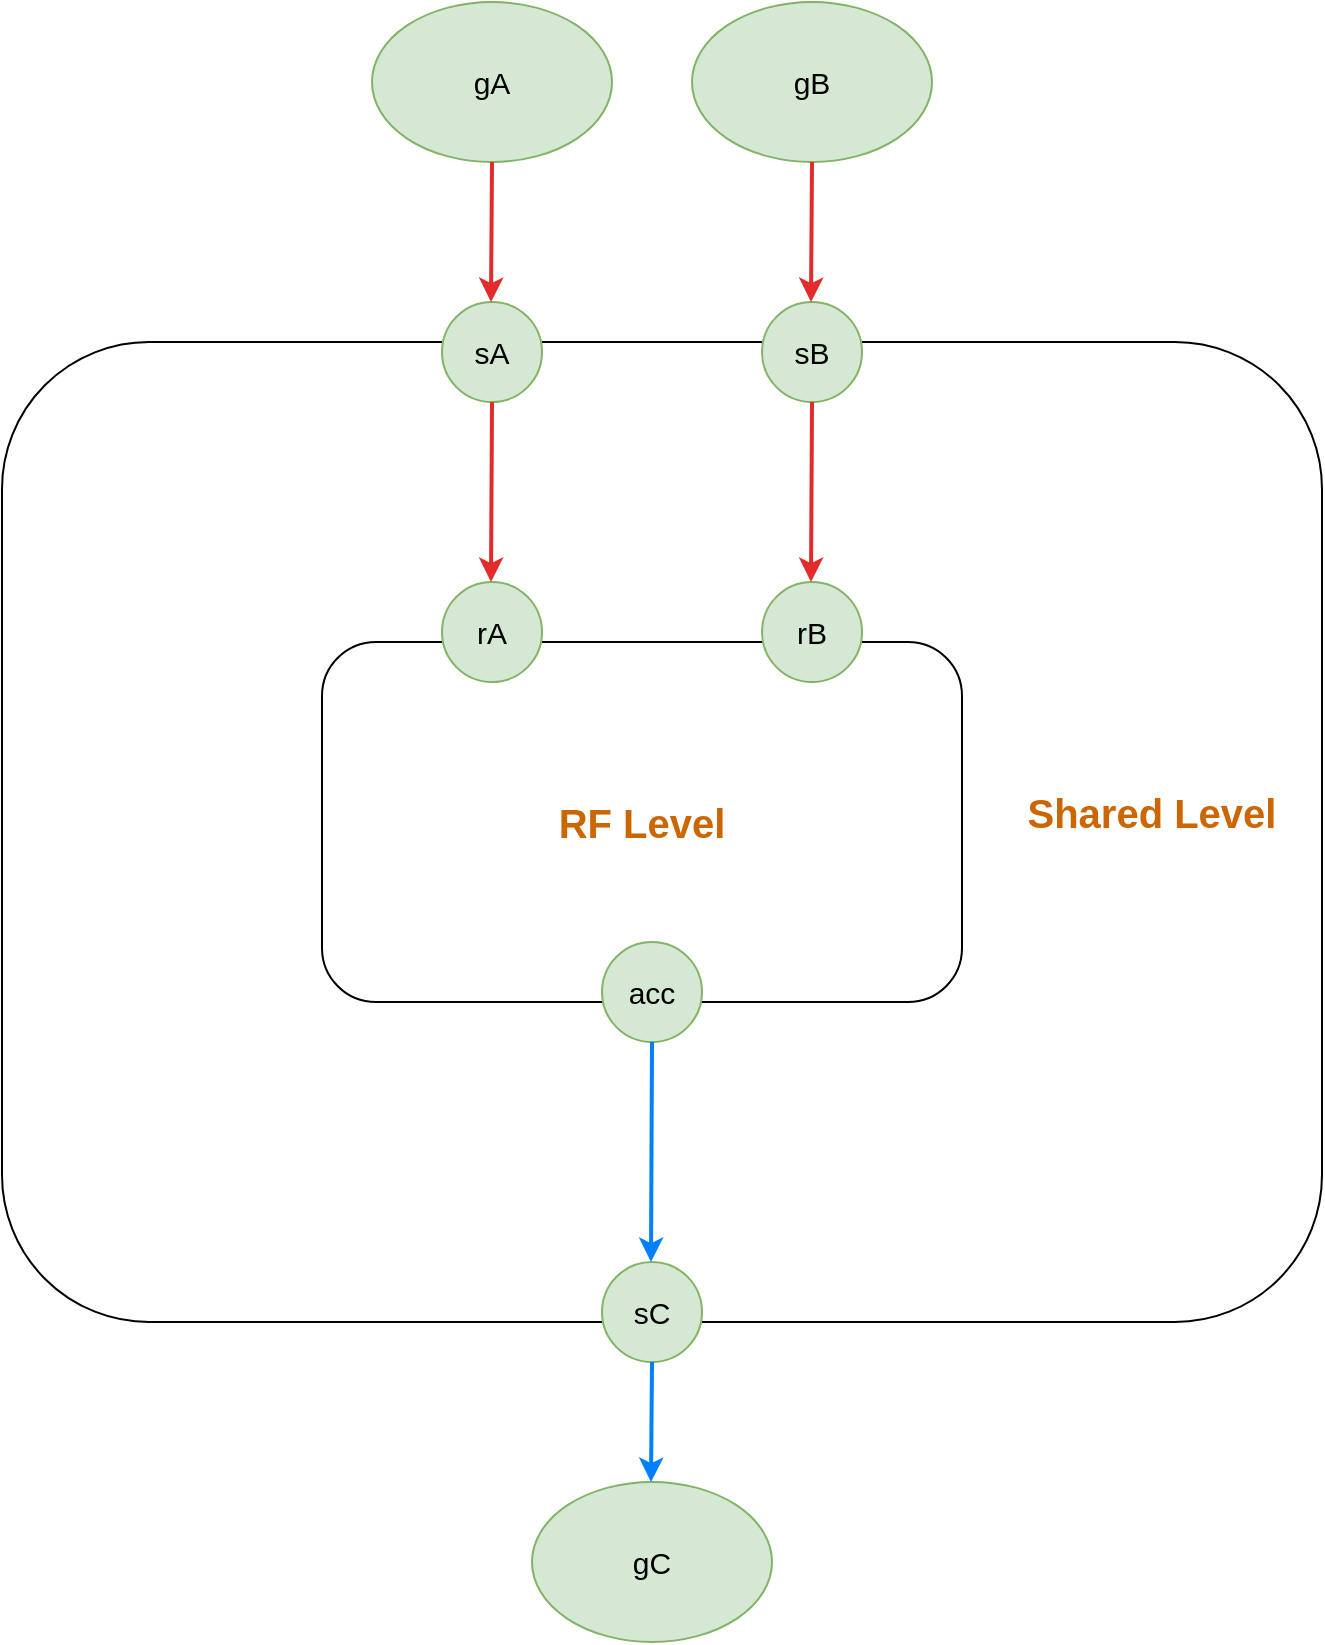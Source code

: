 <mxfile version="23.0.2" type="device">
  <diagram name="第 1 页" id="v4g-L3-ZHjjAc5xld4gs">
    <mxGraphModel dx="2074" dy="1267" grid="1" gridSize="10" guides="1" tooltips="1" connect="1" arrows="1" fold="1" page="1" pageScale="1" pageWidth="827" pageHeight="1169" math="0" shadow="0">
      <root>
        <mxCell id="0" />
        <mxCell id="1" parent="0" />
        <mxCell id="qrEGvLMcKR_sBZyC1PwX-1" value="" style="rounded=1;whiteSpace=wrap;html=1;" vertex="1" parent="1">
          <mxGeometry x="50" y="370" width="660" height="490" as="geometry" />
        </mxCell>
        <mxCell id="qrEGvLMcKR_sBZyC1PwX-2" value="" style="rounded=1;whiteSpace=wrap;html=1;" vertex="1" parent="1">
          <mxGeometry x="210" y="520" width="320" height="180" as="geometry" />
        </mxCell>
        <mxCell id="qrEGvLMcKR_sBZyC1PwX-3" value="&lt;font style=&quot;font-size: 15px;&quot;&gt;rA&lt;/font&gt;" style="shape=ellipse;html=1;dashed=0;whiteSpace=wrap;aspect=fixed;perimeter=ellipsePerimeter;fillColor=#d5e8d4;strokeColor=#82b366;" vertex="1" parent="1">
          <mxGeometry x="270" y="490" width="50" height="50" as="geometry" />
        </mxCell>
        <mxCell id="qrEGvLMcKR_sBZyC1PwX-4" value="&lt;font style=&quot;font-size: 15px;&quot;&gt;rB&lt;/font&gt;" style="shape=ellipse;html=1;dashed=0;whiteSpace=wrap;aspect=fixed;perimeter=ellipsePerimeter;fillColor=#d5e8d4;strokeColor=#82b366;" vertex="1" parent="1">
          <mxGeometry x="430" y="490" width="50" height="50" as="geometry" />
        </mxCell>
        <mxCell id="qrEGvLMcKR_sBZyC1PwX-5" value="&lt;font style=&quot;font-size: 15px;&quot;&gt;acc&lt;/font&gt;" style="shape=ellipse;html=1;dashed=0;whiteSpace=wrap;aspect=fixed;perimeter=ellipsePerimeter;fillColor=#d5e8d4;strokeColor=#82b366;" vertex="1" parent="1">
          <mxGeometry x="350" y="670" width="50" height="50" as="geometry" />
        </mxCell>
        <mxCell id="qrEGvLMcKR_sBZyC1PwX-6" value="&lt;font style=&quot;font-size: 15px;&quot;&gt;sA&lt;/font&gt;" style="shape=ellipse;html=1;dashed=0;whiteSpace=wrap;aspect=fixed;perimeter=ellipsePerimeter;fillColor=#d5e8d4;strokeColor=#82b366;" vertex="1" parent="1">
          <mxGeometry x="270" y="350" width="50" height="50" as="geometry" />
        </mxCell>
        <mxCell id="qrEGvLMcKR_sBZyC1PwX-7" value="&lt;font style=&quot;font-size: 15px;&quot;&gt;sB&lt;/font&gt;" style="shape=ellipse;html=1;dashed=0;whiteSpace=wrap;aspect=fixed;perimeter=ellipsePerimeter;fillColor=#d5e8d4;strokeColor=#82b366;" vertex="1" parent="1">
          <mxGeometry x="430" y="350" width="50" height="50" as="geometry" />
        </mxCell>
        <mxCell id="qrEGvLMcKR_sBZyC1PwX-9" value="&lt;span style=&quot;font-size: 15px;&quot;&gt;sC&lt;/span&gt;" style="shape=ellipse;html=1;dashed=0;whiteSpace=wrap;aspect=fixed;perimeter=ellipsePerimeter;fillColor=#d5e8d4;strokeColor=#82b366;" vertex="1" parent="1">
          <mxGeometry x="350" y="830" width="50" height="50" as="geometry" />
        </mxCell>
        <mxCell id="qrEGvLMcKR_sBZyC1PwX-10" value="" style="endArrow=classic;html=1;rounded=0;exitX=0.5;exitY=1;exitDx=0;exitDy=0;entryX=0.5;entryY=0;entryDx=0;entryDy=0;strokeColor=#E22C2C;strokeWidth=2;" edge="1" parent="1" source="qrEGvLMcKR_sBZyC1PwX-6">
          <mxGeometry width="50" height="50" relative="1" as="geometry">
            <mxPoint x="294.5" y="420" as="sourcePoint" />
            <mxPoint x="294.5" y="490" as="targetPoint" />
          </mxGeometry>
        </mxCell>
        <mxCell id="qrEGvLMcKR_sBZyC1PwX-11" value="" style="endArrow=classic;html=1;rounded=0;entryX=0.5;entryY=0;entryDx=0;entryDy=0;strokeColor=#E22C2C;strokeWidth=2;exitX=0.5;exitY=1;exitDx=0;exitDy=0;" edge="1" parent="1" source="qrEGvLMcKR_sBZyC1PwX-7">
          <mxGeometry width="50" height="50" relative="1" as="geometry">
            <mxPoint x="454.5" y="420" as="sourcePoint" />
            <mxPoint x="454.5" y="490" as="targetPoint" />
          </mxGeometry>
        </mxCell>
        <mxCell id="qrEGvLMcKR_sBZyC1PwX-13" value="" style="endArrow=classic;html=1;rounded=0;exitX=0.5;exitY=1;exitDx=0;exitDy=0;entryX=0.5;entryY=0;entryDx=0;entryDy=0;strokeColor=#007FFF;strokeWidth=2;" edge="1" parent="1" source="qrEGvLMcKR_sBZyC1PwX-5">
          <mxGeometry width="50" height="50" relative="1" as="geometry">
            <mxPoint x="374.5" y="760" as="sourcePoint" />
            <mxPoint x="374.5" y="830" as="targetPoint" />
          </mxGeometry>
        </mxCell>
        <mxCell id="qrEGvLMcKR_sBZyC1PwX-14" value="&lt;font style=&quot;font-size: 15px;&quot;&gt;gA&lt;/font&gt;" style="ellipse;whiteSpace=wrap;html=1;fillColor=#d5e8d4;strokeColor=#82b366;" vertex="1" parent="1">
          <mxGeometry x="235" y="200" width="120" height="80" as="geometry" />
        </mxCell>
        <mxCell id="qrEGvLMcKR_sBZyC1PwX-15" value="" style="endArrow=classic;html=1;rounded=0;entryX=0.5;entryY=0;entryDx=0;entryDy=0;strokeColor=#E22C2C;strokeWidth=2;" edge="1" parent="1">
          <mxGeometry width="50" height="50" relative="1" as="geometry">
            <mxPoint x="295" y="280" as="sourcePoint" />
            <mxPoint x="294.5" y="350" as="targetPoint" />
          </mxGeometry>
        </mxCell>
        <mxCell id="qrEGvLMcKR_sBZyC1PwX-16" value="&lt;font style=&quot;font-size: 15px;&quot;&gt;gB&lt;/font&gt;" style="ellipse;whiteSpace=wrap;html=1;fillColor=#d5e8d4;strokeColor=#82b366;" vertex="1" parent="1">
          <mxGeometry x="395" y="200" width="120" height="80" as="geometry" />
        </mxCell>
        <mxCell id="qrEGvLMcKR_sBZyC1PwX-17" value="" style="endArrow=classic;html=1;rounded=0;entryX=0.5;entryY=0;entryDx=0;entryDy=0;strokeColor=#E22C2C;strokeWidth=2;" edge="1" parent="1">
          <mxGeometry width="50" height="50" relative="1" as="geometry">
            <mxPoint x="455" y="280" as="sourcePoint" />
            <mxPoint x="454.5" y="350" as="targetPoint" />
          </mxGeometry>
        </mxCell>
        <mxCell id="qrEGvLMcKR_sBZyC1PwX-19" value="&lt;font style=&quot;font-size: 15px;&quot;&gt;gC&lt;/font&gt;" style="ellipse;whiteSpace=wrap;html=1;fillColor=#d5e8d4;strokeColor=#82b366;" vertex="1" parent="1">
          <mxGeometry x="315" y="940" width="120" height="80" as="geometry" />
        </mxCell>
        <mxCell id="qrEGvLMcKR_sBZyC1PwX-20" value="" style="endArrow=classic;html=1;rounded=0;entryX=0.5;entryY=0;entryDx=0;entryDy=0;strokeColor=#007FFF;strokeWidth=2;exitX=0.5;exitY=1;exitDx=0;exitDy=0;" edge="1" parent="1" source="qrEGvLMcKR_sBZyC1PwX-9">
          <mxGeometry width="50" height="50" relative="1" as="geometry">
            <mxPoint x="375" y="890" as="sourcePoint" />
            <mxPoint x="374.5" y="940" as="targetPoint" />
          </mxGeometry>
        </mxCell>
        <mxCell id="qrEGvLMcKR_sBZyC1PwX-22" value="&lt;h1&gt;&lt;font color=&quot;#cc6600&quot; size=&quot;1&quot; style=&quot;&quot;&gt;&lt;b style=&quot;font-size: 20px;&quot;&gt;RF Level&lt;/b&gt;&lt;/font&gt;&lt;/h1&gt;" style="text;html=1;strokeColor=none;fillColor=none;align=center;verticalAlign=middle;whiteSpace=wrap;rounded=0;" vertex="1" parent="1">
          <mxGeometry x="295" y="565" width="150" height="90" as="geometry" />
        </mxCell>
        <mxCell id="qrEGvLMcKR_sBZyC1PwX-23" value="&lt;h1&gt;&lt;font color=&quot;#cc6600&quot; size=&quot;1&quot; style=&quot;&quot;&gt;&lt;b style=&quot;font-size: 20px;&quot;&gt;Shared Level&lt;/b&gt;&lt;/font&gt;&lt;/h1&gt;" style="text;html=1;strokeColor=none;fillColor=none;align=center;verticalAlign=middle;whiteSpace=wrap;rounded=0;" vertex="1" parent="1">
          <mxGeometry x="550" y="560" width="150" height="90" as="geometry" />
        </mxCell>
      </root>
    </mxGraphModel>
  </diagram>
</mxfile>
